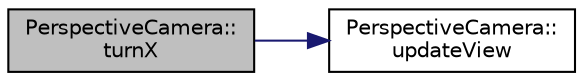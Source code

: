 digraph "PerspectiveCamera::turnX"
{
  edge [fontname="Helvetica",fontsize="10",labelfontname="Helvetica",labelfontsize="10"];
  node [fontname="Helvetica",fontsize="10",shape=record];
  rankdir="LR";
  Node1 [label="PerspectiveCamera::\lturnX",height=0.2,width=0.4,color="black", fillcolor="grey75", style="filled", fontcolor="black"];
  Node1 -> Node2 [color="midnightblue",fontsize="10",style="solid",fontname="Helvetica"];
  Node2 [label="PerspectiveCamera::\lupdateView",height=0.2,width=0.4,color="black", fillcolor="white", style="filled",URL="$class_perspective_camera.html#a1ede24481c69a76465f25a5ac920c1be"];
}
